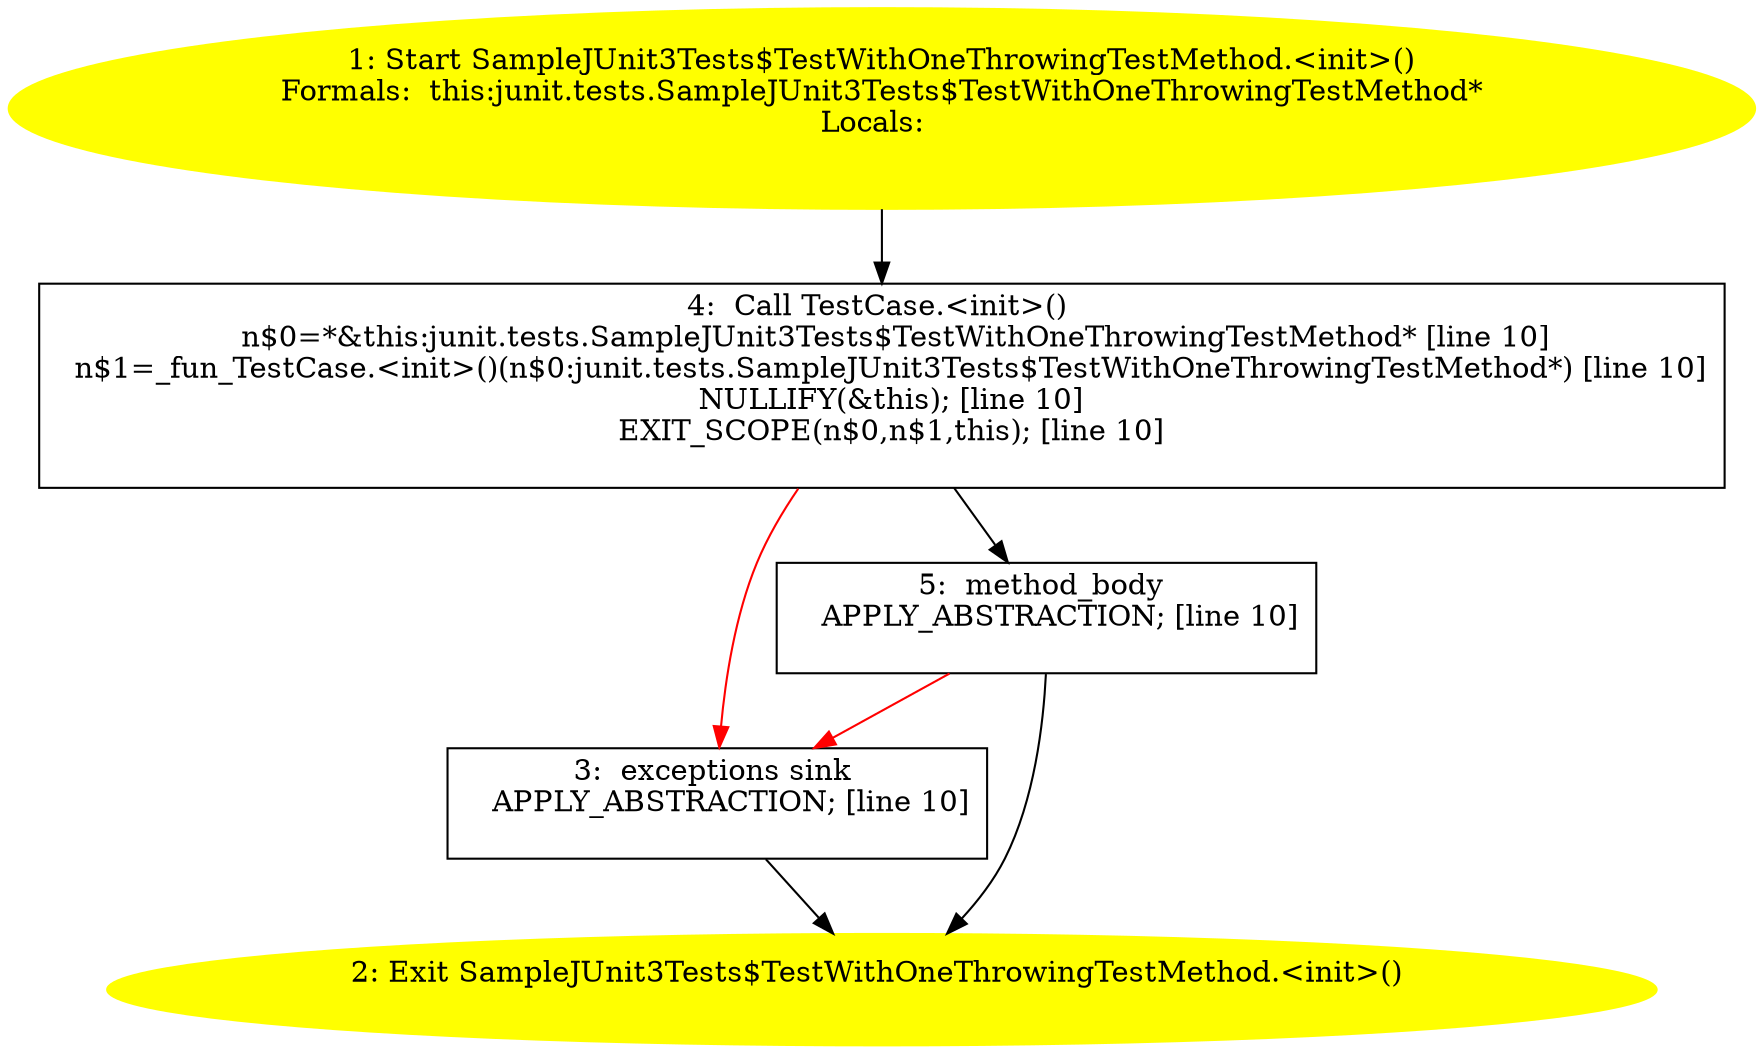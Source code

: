 /* @generated */
digraph cfg {
"junit.tests.SampleJUnit3Tests$TestWithOneThrowingTestMethod.<init>().9f5c295ded2c5112a39e0e177d56e589_1" [label="1: Start SampleJUnit3Tests$TestWithOneThrowingTestMethod.<init>()\nFormals:  this:junit.tests.SampleJUnit3Tests$TestWithOneThrowingTestMethod*\nLocals:  \n  " color=yellow style=filled]
	

	 "junit.tests.SampleJUnit3Tests$TestWithOneThrowingTestMethod.<init>().9f5c295ded2c5112a39e0e177d56e589_1" -> "junit.tests.SampleJUnit3Tests$TestWithOneThrowingTestMethod.<init>().9f5c295ded2c5112a39e0e177d56e589_4" ;
"junit.tests.SampleJUnit3Tests$TestWithOneThrowingTestMethod.<init>().9f5c295ded2c5112a39e0e177d56e589_2" [label="2: Exit SampleJUnit3Tests$TestWithOneThrowingTestMethod.<init>() \n  " color=yellow style=filled]
	

"junit.tests.SampleJUnit3Tests$TestWithOneThrowingTestMethod.<init>().9f5c295ded2c5112a39e0e177d56e589_3" [label="3:  exceptions sink \n   APPLY_ABSTRACTION; [line 10]\n " shape="box"]
	

	 "junit.tests.SampleJUnit3Tests$TestWithOneThrowingTestMethod.<init>().9f5c295ded2c5112a39e0e177d56e589_3" -> "junit.tests.SampleJUnit3Tests$TestWithOneThrowingTestMethod.<init>().9f5c295ded2c5112a39e0e177d56e589_2" ;
"junit.tests.SampleJUnit3Tests$TestWithOneThrowingTestMethod.<init>().9f5c295ded2c5112a39e0e177d56e589_4" [label="4:  Call TestCase.<init>() \n   n$0=*&this:junit.tests.SampleJUnit3Tests$TestWithOneThrowingTestMethod* [line 10]\n  n$1=_fun_TestCase.<init>()(n$0:junit.tests.SampleJUnit3Tests$TestWithOneThrowingTestMethod*) [line 10]\n  NULLIFY(&this); [line 10]\n  EXIT_SCOPE(n$0,n$1,this); [line 10]\n " shape="box"]
	

	 "junit.tests.SampleJUnit3Tests$TestWithOneThrowingTestMethod.<init>().9f5c295ded2c5112a39e0e177d56e589_4" -> "junit.tests.SampleJUnit3Tests$TestWithOneThrowingTestMethod.<init>().9f5c295ded2c5112a39e0e177d56e589_5" ;
	 "junit.tests.SampleJUnit3Tests$TestWithOneThrowingTestMethod.<init>().9f5c295ded2c5112a39e0e177d56e589_4" -> "junit.tests.SampleJUnit3Tests$TestWithOneThrowingTestMethod.<init>().9f5c295ded2c5112a39e0e177d56e589_3" [color="red" ];
"junit.tests.SampleJUnit3Tests$TestWithOneThrowingTestMethod.<init>().9f5c295ded2c5112a39e0e177d56e589_5" [label="5:  method_body \n   APPLY_ABSTRACTION; [line 10]\n " shape="box"]
	

	 "junit.tests.SampleJUnit3Tests$TestWithOneThrowingTestMethod.<init>().9f5c295ded2c5112a39e0e177d56e589_5" -> "junit.tests.SampleJUnit3Tests$TestWithOneThrowingTestMethod.<init>().9f5c295ded2c5112a39e0e177d56e589_2" ;
	 "junit.tests.SampleJUnit3Tests$TestWithOneThrowingTestMethod.<init>().9f5c295ded2c5112a39e0e177d56e589_5" -> "junit.tests.SampleJUnit3Tests$TestWithOneThrowingTestMethod.<init>().9f5c295ded2c5112a39e0e177d56e589_3" [color="red" ];
}
